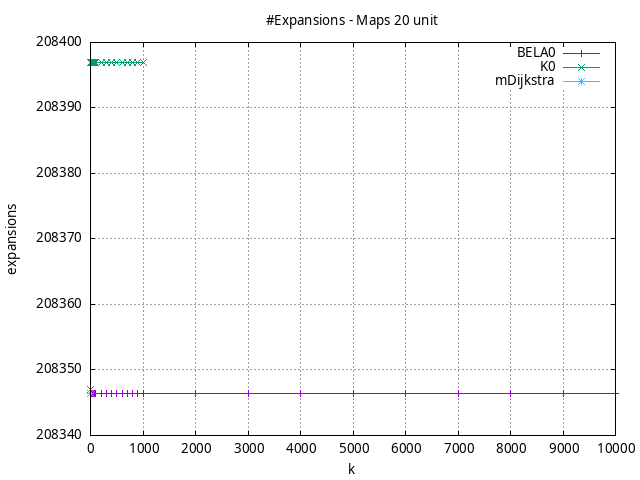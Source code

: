 #!/usr/bin/gnuplot
# -*- coding: utf-8 -*-
#
# results/maps/unit/20/random512-20.brute-force.unit.expansions.gnuplot
#
# Started on 04/03/2024 23:08:43
# Author: Carlos Linares López
set grid
set xlabel "k"
set ylabel "expansions"

set title "#Expansions - Maps 20 unit"

set terminal png enhanced font "Ariel,10"
set output 'random512-20.brute-force.unit.expansions.png'

plot "-" title "BELA0"      with linesp, "-" title "K0"      with linesp, "-" title "mDijkstra"      with linesp

	1 208346.37
	2 208346.37
	3 208346.37
	4 208346.37
	5 208346.37
	6 208346.37
	7 208346.37
	8 208346.37
	9 208346.37
	10 208346.37
	20 208346.37
	30 208346.37
	40 208346.37
	50 208346.37
	60 208346.37
	70 208346.37
	80 208346.37
	90 208346.37
	100 208346.37
	200 208346.37
	300 208346.37
	400 208346.37
	500 208346.37
	600 208346.37
	700 208346.37
	800 208346.37
	900 208346.37
	1000 208346.37
	2000 208346.37
	3000 208346.37
	4000 208346.37
	5000 208346.37
	6000 208346.37
	7000 208346.37
	8000 208346.37
	9000 208346.37
	10000 208346.37
end
	1 208347.02
	2 208396.92
	3 208396.92
	4 208396.92
	5 208396.92
	6 208396.92
	7 208396.92
	8 208396.92
	9 208396.92
	10 208396.92
	20 208396.92
	30 208396.92
	40 208396.92
	50 208396.92
	60 208396.92
	70 208396.92
	80 208396.92
	90 208396.92
	100 208396.92
	200 208396.92
	300 208396.92
	400 208396.92
	500 208396.92
	600 208396.92
	700 208396.92
	800 208396.92
	900 208396.92
	1000 208396.92
end
	1 208346.37
end
